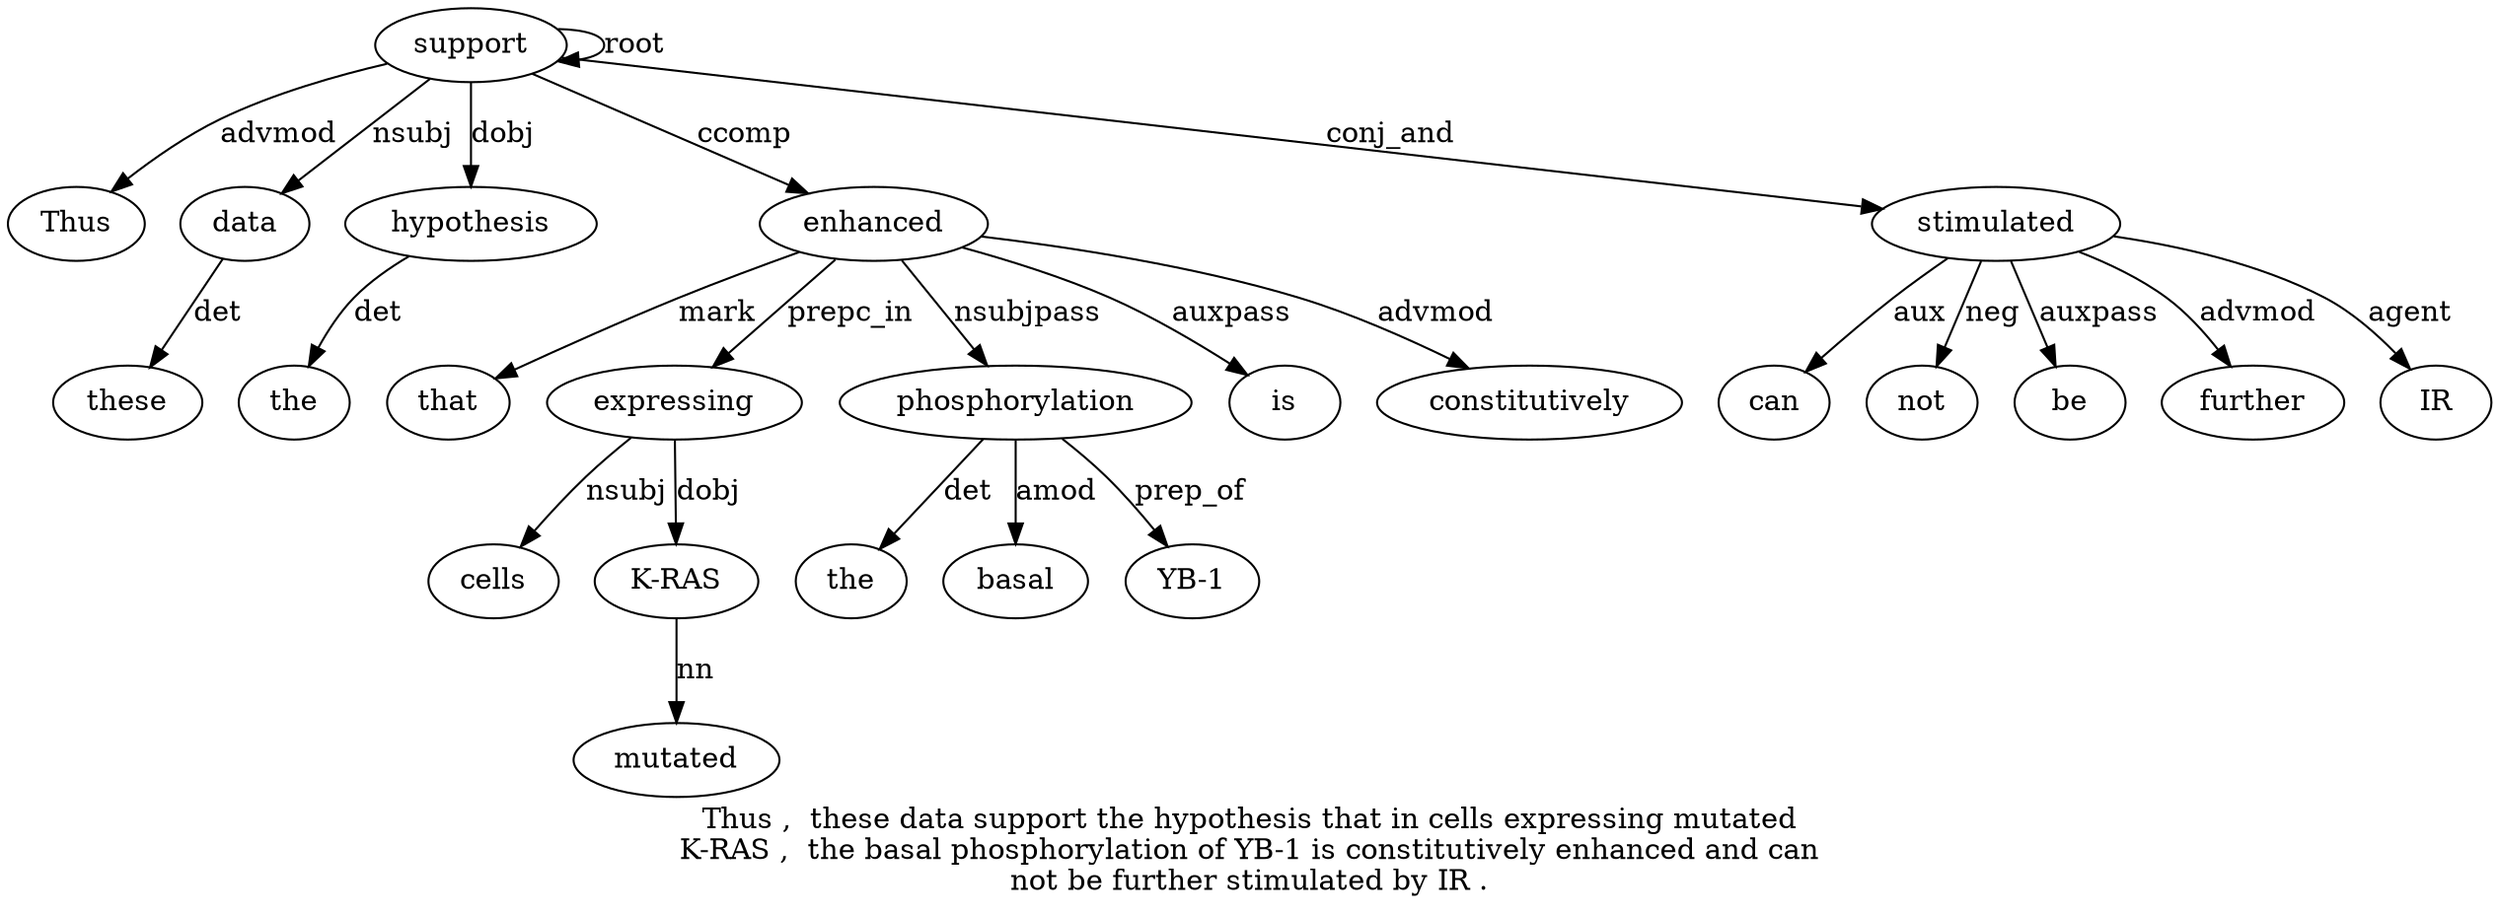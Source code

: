 digraph "Thus ,  these data support the hypothesis that in cells expressing mutated K-RAS ,  the basal phosphorylation of YB-1 is constitutively enhanced and can not be further stimulated by IR ." {
label="Thus ,  these data support the hypothesis that in cells expressing mutated
K-RAS ,  the basal phosphorylation of YB-1 is constitutively enhanced and can
not be further stimulated by IR .";
support5 [style=filled, fillcolor=white, label=support];
Thus1 [style=filled, fillcolor=white, label=Thus];
support5 -> Thus1  [label=advmod];
data4 [style=filled, fillcolor=white, label=data];
these3 [style=filled, fillcolor=white, label=these];
data4 -> these3  [label=det];
support5 -> data4  [label=nsubj];
support5 -> support5  [label=root];
hypothesis7 [style=filled, fillcolor=white, label=hypothesis];
the6 [style=filled, fillcolor=white, label=the];
hypothesis7 -> the6  [label=det];
support5 -> hypothesis7  [label=dobj];
enhanced22 [style=filled, fillcolor=white, label=enhanced];
that8 [style=filled, fillcolor=white, label=that];
enhanced22 -> that8  [label=mark];
expressing11 [style=filled, fillcolor=white, label=expressing];
cells10 [style=filled, fillcolor=white, label=cells];
expressing11 -> cells10  [label=nsubj];
enhanced22 -> expressing11  [label=prepc_in];
"K-RAS13" [style=filled, fillcolor=white, label="K-RAS"];
mutated12 [style=filled, fillcolor=white, label=mutated];
"K-RAS13" -> mutated12  [label=nn];
expressing11 -> "K-RAS13"  [label=dobj];
phosphorylation17 [style=filled, fillcolor=white, label=phosphorylation];
the15 [style=filled, fillcolor=white, label=the];
phosphorylation17 -> the15  [label=det];
basal16 [style=filled, fillcolor=white, label=basal];
phosphorylation17 -> basal16  [label=amod];
enhanced22 -> phosphorylation17  [label=nsubjpass];
"YB-19" [style=filled, fillcolor=white, label="YB-1"];
phosphorylation17 -> "YB-19"  [label=prep_of];
is20 [style=filled, fillcolor=white, label=is];
enhanced22 -> is20  [label=auxpass];
constitutively21 [style=filled, fillcolor=white, label=constitutively];
enhanced22 -> constitutively21  [label=advmod];
support5 -> enhanced22  [label=ccomp];
stimulated28 [style=filled, fillcolor=white, label=stimulated];
can24 [style=filled, fillcolor=white, label=can];
stimulated28 -> can24  [label=aux];
not25 [style=filled, fillcolor=white, label=not];
stimulated28 -> not25  [label=neg];
be26 [style=filled, fillcolor=white, label=be];
stimulated28 -> be26  [label=auxpass];
further27 [style=filled, fillcolor=white, label=further];
stimulated28 -> further27  [label=advmod];
support5 -> stimulated28  [label=conj_and];
IR30 [style=filled, fillcolor=white, label=IR];
stimulated28 -> IR30  [label=agent];
}
